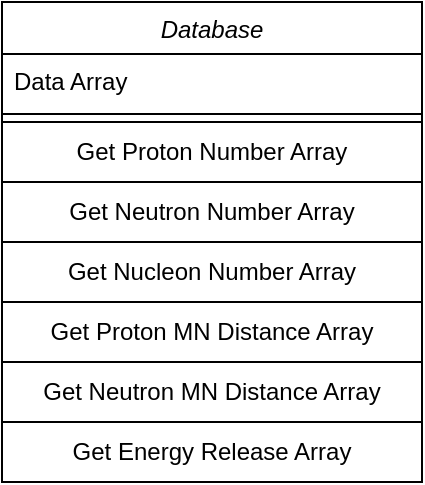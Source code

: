 <mxfile version="17.4.3" type="device"><diagram id="C5RBs43oDa-KdzZeNtuy" name="Page-1"><mxGraphModel dx="715" dy="297" grid="1" gridSize="10" guides="1" tooltips="1" connect="1" arrows="1" fold="1" page="1" pageScale="1" pageWidth="827" pageHeight="1169" math="0" shadow="0"><root><mxCell id="WIyWlLk6GJQsqaUBKTNV-0"/><mxCell id="WIyWlLk6GJQsqaUBKTNV-1" parent="WIyWlLk6GJQsqaUBKTNV-0"/><mxCell id="zkfFHV4jXpPFQw0GAbJ--0" value="Database" style="swimlane;fontStyle=2;align=center;verticalAlign=top;childLayout=stackLayout;horizontal=1;startSize=26;horizontalStack=0;resizeParent=1;resizeLast=0;collapsible=1;marginBottom=0;rounded=0;shadow=0;strokeWidth=1;" parent="WIyWlLk6GJQsqaUBKTNV-1" vertex="1"><mxGeometry x="220" y="120" width="210" height="240" as="geometry"><mxRectangle x="230" y="140" width="160" height="26" as="alternateBounds"/></mxGeometry></mxCell><mxCell id="zkfFHV4jXpPFQw0GAbJ--1" value="Data Array" style="text;align=left;verticalAlign=top;spacingLeft=4;spacingRight=4;overflow=hidden;rotatable=0;points=[[0,0.5],[1,0.5]];portConstraint=eastwest;" parent="zkfFHV4jXpPFQw0GAbJ--0" vertex="1"><mxGeometry y="26" width="210" height="26" as="geometry"/></mxCell><mxCell id="zkfFHV4jXpPFQw0GAbJ--4" value="" style="line;html=1;strokeWidth=1;align=left;verticalAlign=middle;spacingTop=-1;spacingLeft=3;spacingRight=3;rotatable=0;labelPosition=right;points=[];portConstraint=eastwest;fontStyle=1;fillColor=#000000;" parent="zkfFHV4jXpPFQw0GAbJ--0" vertex="1"><mxGeometry y="52" width="210" height="8" as="geometry"/></mxCell><mxCell id="L1altIT_-P48-cY2VKMK-0" value="Get Proton Number Array" style="rounded=0;whiteSpace=wrap;html=1;fillColor=none;" vertex="1" parent="zkfFHV4jXpPFQw0GAbJ--0"><mxGeometry y="60" width="210" height="30" as="geometry"/></mxCell><mxCell id="L1altIT_-P48-cY2VKMK-1" value="Get Neutron Number Array" style="rounded=0;whiteSpace=wrap;html=1;fillColor=none;" vertex="1" parent="zkfFHV4jXpPFQw0GAbJ--0"><mxGeometry y="90" width="210" height="30" as="geometry"/></mxCell><mxCell id="L1altIT_-P48-cY2VKMK-2" value="Get Nucleon Number Array" style="rounded=0;whiteSpace=wrap;html=1;fillColor=none;" vertex="1" parent="zkfFHV4jXpPFQw0GAbJ--0"><mxGeometry y="120" width="210" height="30" as="geometry"/></mxCell><mxCell id="L1altIT_-P48-cY2VKMK-3" value="Get Proton MN Distance Array" style="rounded=0;whiteSpace=wrap;html=1;fillColor=none;" vertex="1" parent="zkfFHV4jXpPFQw0GAbJ--0"><mxGeometry y="150" width="210" height="30" as="geometry"/></mxCell><mxCell id="L1altIT_-P48-cY2VKMK-4" value="Get Neutron MN Distance Array" style="rounded=0;whiteSpace=wrap;html=1;fillColor=none;" vertex="1" parent="zkfFHV4jXpPFQw0GAbJ--0"><mxGeometry y="180" width="210" height="30" as="geometry"/></mxCell><mxCell id="L1altIT_-P48-cY2VKMK-5" value="Get Energy Release Array" style="rounded=0;whiteSpace=wrap;html=1;fillColor=none;" vertex="1" parent="zkfFHV4jXpPFQw0GAbJ--0"><mxGeometry y="210" width="210" height="30" as="geometry"/></mxCell></root></mxGraphModel></diagram></mxfile>